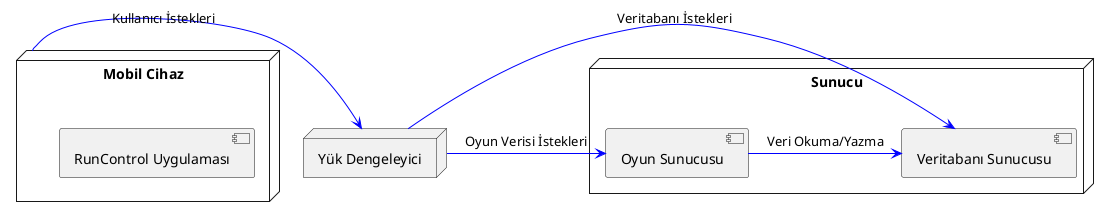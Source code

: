 @startuml
node "Mobil Cihaz" as Mobile {
  component "RunControl Uygulaması" as App
}

node "Sunucu" as Server {
  component "Oyun Sunucusu" as GameServer
  component "Veritabanı Sunucusu" as DatabaseServer
}

node "Yük Dengeleyici" as LoadBalancer

Mobile -[#0000FF]> LoadBalancer : Kullanıcı İstekleri
LoadBalancer -[#0000FF]> GameServer : Oyun Verisi İstekleri
LoadBalancer -[#0000FF]> DatabaseServer : Veritabanı İstekleri
GameServer -[#0000FF]> DatabaseServer : Veri Okuma/Yazma
@enduml
